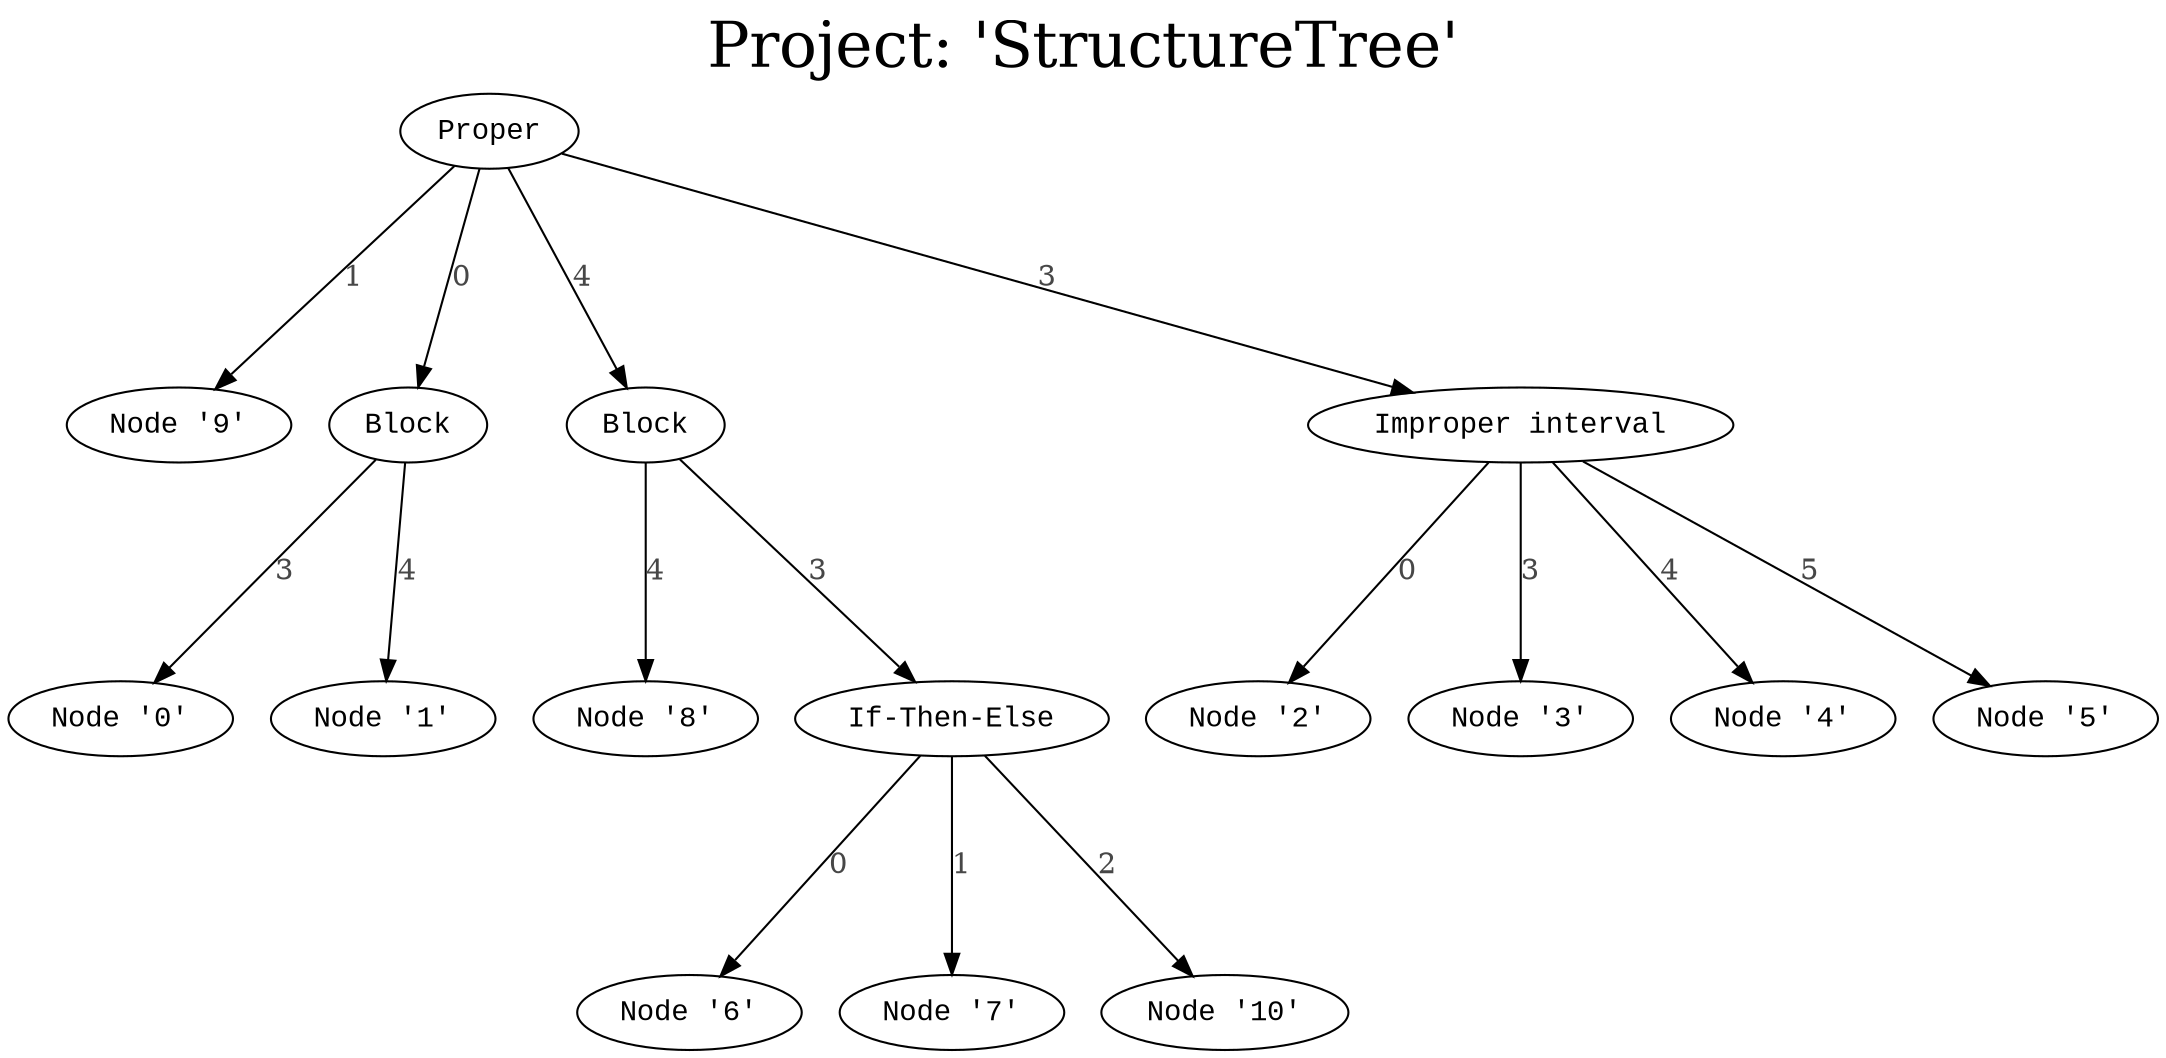      // Auto generated DOT graph.
     // Compiler .dot->.png: "dot -Tpng testWHILE+IF.dot > testWHILE+IF.png"
     // (The format was heavily insipred by Kalani Thielen's example at http://www.graphviz.org/content/psg)

     digraph G {
     compound=true;
     ranksep=1.25;
     fontsize=30;
     labelloc="t";label="Project: 'StructureTree'";
     bgcolor=white;

      "n0" [style="filled" penwidth=1 fillcolor="white" fontname="Courier New" label="Node '0'"];
      "n1" [style="filled" penwidth=1 fillcolor="white" fontname="Courier New" label="Node '1'"];
      "n2" [style="filled" penwidth=1 fillcolor="white" fontname="Courier New" label="Node '2'"];
      "n3" [style="filled" penwidth=1 fillcolor="white" fontname="Courier New" label="Node '3'"];
      "n4" [style="filled" penwidth=1 fillcolor="white" fontname="Courier New" label="Node '4'"];
      "n5" [style="filled" penwidth=1 fillcolor="white" fontname="Courier New" label="Node '5'"];
      "n6" [style="filled" penwidth=1 fillcolor="white" fontname="Courier New" label="Node '6'"];
      "n7" [style="filled" penwidth=1 fillcolor="white" fontname="Courier New" label="Node '7'"];
      "n8" [style="filled" penwidth=1 fillcolor="white" fontname="Courier New" label="Node '8'"];
      "n9" [style="filled" penwidth=1 fillcolor="white" fontname="Courier New" label="Node '9'"];
      "n10" [style="filled" penwidth=1 fillcolor="white" fontname="Courier New" label="Node '10'"];
      "n11" [style="filled" penwidth=1 fillcolor="white" fontname="Courier New" label="If-Then-Else"];
      "n12" [style="filled" penwidth=1 fillcolor="white" fontname="Courier New" label="Block"];
      "n13" [style="filled" penwidth=1 fillcolor="white" fontname="Courier New" label="Block"];
      "n14" [style="filled" penwidth=1 fillcolor="white" fontname="Courier New" label="Improper interval"];
      "n15" [style="filled" penwidth=1 fillcolor="white" fontname="Courier New" label="Proper"];
      n11 -> n6 [penwidth=1 fontsize=14 fontcolor="grey28" label="0"];
      n11 -> n7 [penwidth=1 fontsize=14 fontcolor="grey28" label="1"];
      n11 -> n10 [penwidth=1 fontsize=14 fontcolor="grey28" label="2"];
      n12 -> n0 [penwidth=1 fontsize=14 fontcolor="grey28" label="3"];
      n12 -> n1 [penwidth=1 fontsize=14 fontcolor="grey28" label="4"];
      n13 -> n11 [penwidth=1 fontsize=14 fontcolor="grey28" label="3"];
      n13 -> n8 [penwidth=1 fontsize=14 fontcolor="grey28" label="4"];
      n14 -> n2 [penwidth=1 fontsize=14 fontcolor="grey28" label="0"];
      n14 -> n3 [penwidth=1 fontsize=14 fontcolor="grey28" label="3"];
      n14 -> n4 [penwidth=1 fontsize=14 fontcolor="grey28" label="4"];
      n14 -> n5 [penwidth=1 fontsize=14 fontcolor="grey28" label="5"];
      n15 -> n12 [penwidth=1 fontsize=14 fontcolor="grey28" label="0"];
      n15 -> n9 [penwidth=1 fontsize=14 fontcolor="grey28" label="1"];
      n15 -> n14 [penwidth=1 fontsize=14 fontcolor="grey28" label="3"];
      n15 -> n13 [penwidth=1 fontsize=14 fontcolor="grey28" label="4"];
     }
